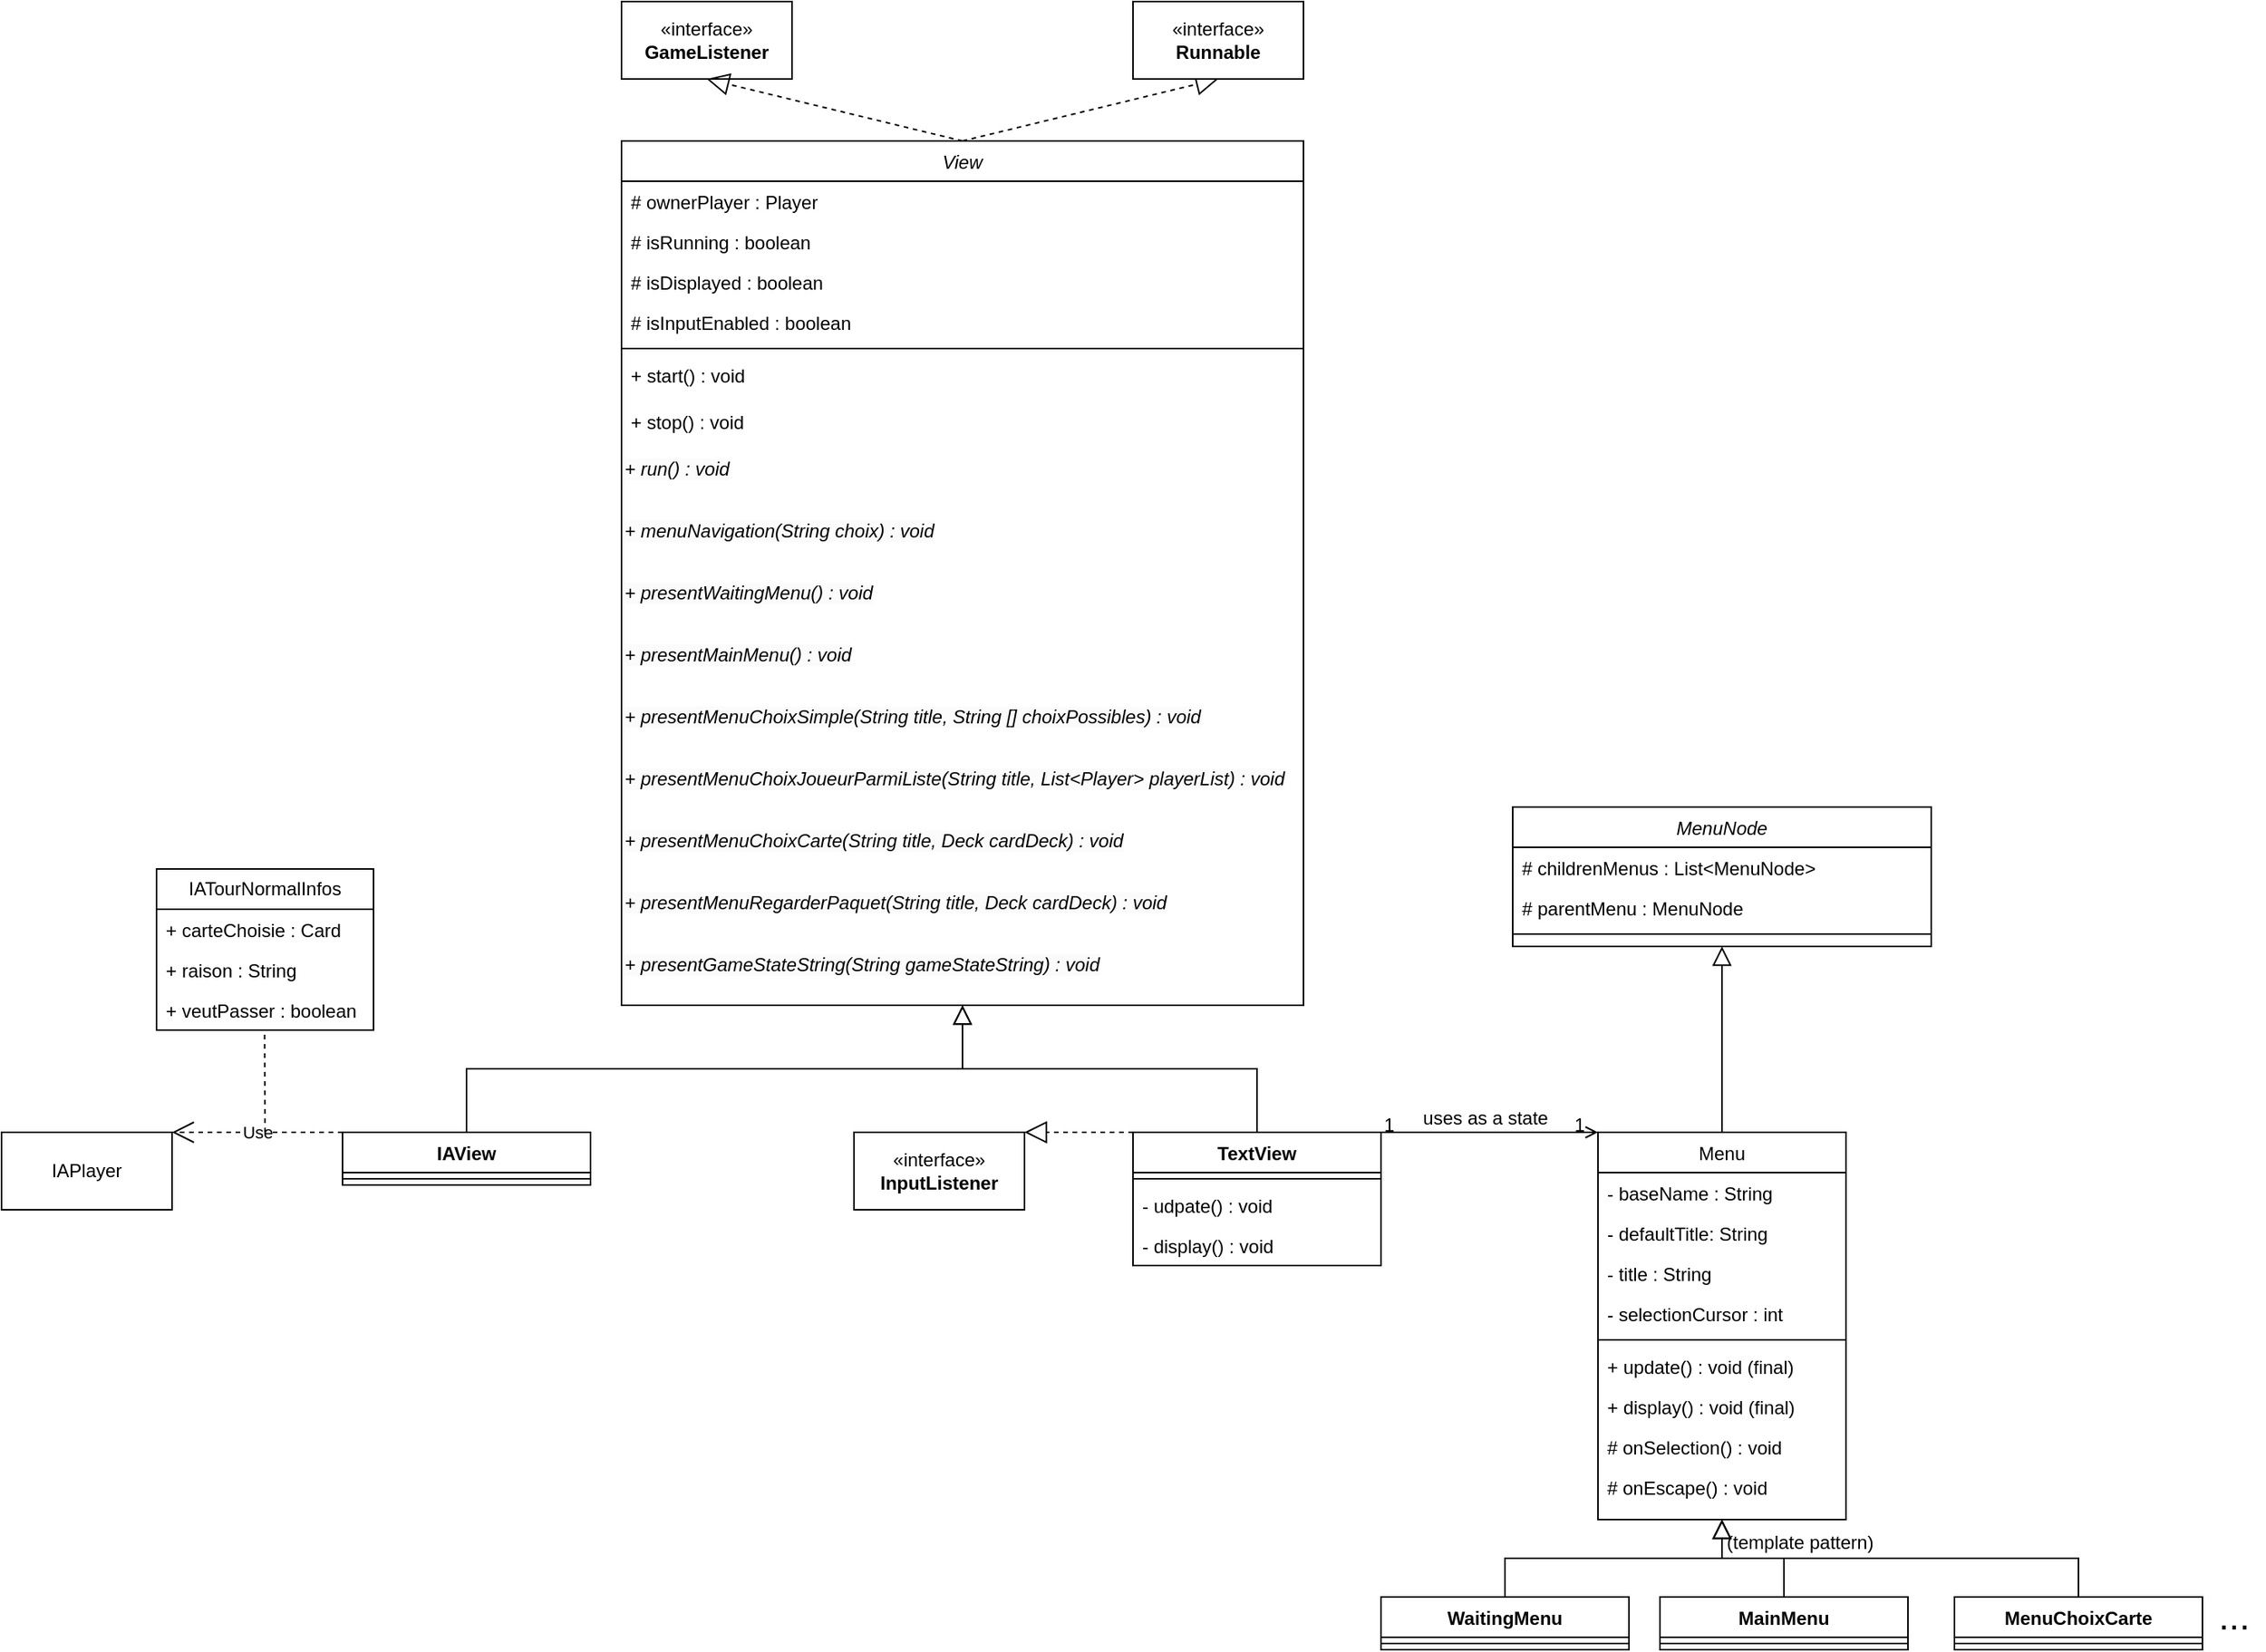 <mxfile version="22.1.21" type="github">
  <diagram id="C5RBs43oDa-KdzZeNtuy" name="Page-1">
    <mxGraphModel dx="2140" dy="663" grid="1" gridSize="10" guides="1" tooltips="1" connect="1" arrows="1" fold="1" page="1" pageScale="1" pageWidth="827" pageHeight="1169" math="0" shadow="0">
      <root>
        <mxCell id="WIyWlLk6GJQsqaUBKTNV-0" />
        <mxCell id="WIyWlLk6GJQsqaUBKTNV-1" parent="WIyWlLk6GJQsqaUBKTNV-0" />
        <mxCell id="An23495SZsUz7m05WJFP-15" value="View" style="swimlane;fontStyle=2;align=center;verticalAlign=top;childLayout=stackLayout;horizontal=1;startSize=26;horizontalStack=0;resizeParent=1;resizeLast=0;collapsible=1;marginBottom=0;rounded=0;shadow=0;strokeWidth=1;" vertex="1" parent="WIyWlLk6GJQsqaUBKTNV-1">
          <mxGeometry x="310" y="200" width="440" height="558" as="geometry">
            <mxRectangle x="230" y="140" width="160" height="26" as="alternateBounds" />
          </mxGeometry>
        </mxCell>
        <mxCell id="An23495SZsUz7m05WJFP-16" value="# ownerPlayer : Player" style="text;align=left;verticalAlign=top;spacingLeft=4;spacingRight=4;overflow=hidden;rotatable=0;points=[[0,0.5],[1,0.5]];portConstraint=eastwest;" vertex="1" parent="An23495SZsUz7m05WJFP-15">
          <mxGeometry y="26" width="440" height="26" as="geometry" />
        </mxCell>
        <mxCell id="An23495SZsUz7m05WJFP-17" value="# isRunning : boolean&#xa;" style="text;align=left;verticalAlign=top;spacingLeft=4;spacingRight=4;overflow=hidden;rotatable=0;points=[[0,0.5],[1,0.5]];portConstraint=eastwest;rounded=0;shadow=0;html=0;" vertex="1" parent="An23495SZsUz7m05WJFP-15">
          <mxGeometry y="52" width="440" height="26" as="geometry" />
        </mxCell>
        <mxCell id="An23495SZsUz7m05WJFP-18" value="# isDisplayed : boolean" style="text;align=left;verticalAlign=top;spacingLeft=4;spacingRight=4;overflow=hidden;rotatable=0;points=[[0,0.5],[1,0.5]];portConstraint=eastwest;rounded=0;shadow=0;html=0;" vertex="1" parent="An23495SZsUz7m05WJFP-15">
          <mxGeometry y="78" width="440" height="26" as="geometry" />
        </mxCell>
        <mxCell id="An23495SZsUz7m05WJFP-26" value="# isInputEnabled : boolean" style="text;align=left;verticalAlign=top;spacingLeft=4;spacingRight=4;overflow=hidden;rotatable=0;points=[[0,0.5],[1,0.5]];portConstraint=eastwest;rounded=0;shadow=0;html=0;" vertex="1" parent="An23495SZsUz7m05WJFP-15">
          <mxGeometry y="104" width="440" height="26" as="geometry" />
        </mxCell>
        <mxCell id="An23495SZsUz7m05WJFP-19" value="" style="line;html=1;strokeWidth=1;align=left;verticalAlign=middle;spacingTop=-1;spacingLeft=3;spacingRight=3;rotatable=0;labelPosition=right;points=[];portConstraint=eastwest;" vertex="1" parent="An23495SZsUz7m05WJFP-15">
          <mxGeometry y="130" width="440" height="8" as="geometry" />
        </mxCell>
        <mxCell id="An23495SZsUz7m05WJFP-20" value="+ start() : void" style="text;align=left;verticalAlign=top;spacingLeft=4;spacingRight=4;overflow=hidden;rotatable=0;points=[[0,0.5],[1,0.5]];portConstraint=eastwest;" vertex="1" parent="An23495SZsUz7m05WJFP-15">
          <mxGeometry y="138" width="440" height="30" as="geometry" />
        </mxCell>
        <mxCell id="An23495SZsUz7m05WJFP-27" value="+ stop() : void" style="text;align=left;verticalAlign=top;spacingLeft=4;spacingRight=4;overflow=hidden;rotatable=0;points=[[0,0.5],[1,0.5]];portConstraint=eastwest;" vertex="1" parent="An23495SZsUz7m05WJFP-15">
          <mxGeometry y="168" width="440" height="30" as="geometry" />
        </mxCell>
        <mxCell id="An23495SZsUz7m05WJFP-28" value="&lt;span style=&quot;color: rgb(0, 0, 0); font-family: Helvetica; font-size: 12px; font-variant-ligatures: normal; font-variant-caps: normal; font-weight: 400; letter-spacing: normal; orphans: 2; text-align: left; text-indent: 0px; text-transform: none; widows: 2; word-spacing: 0px; -webkit-text-stroke-width: 0px; background-color: rgb(251, 251, 251); text-decoration-thickness: initial; text-decoration-style: initial; text-decoration-color: initial; float: none; display: inline !important;&quot;&gt;&lt;i&gt;+ run() : void&lt;/i&gt;&lt;/span&gt;" style="text;whiteSpace=wrap;html=1;" vertex="1" parent="An23495SZsUz7m05WJFP-15">
          <mxGeometry y="198" width="440" height="40" as="geometry" />
        </mxCell>
        <mxCell id="An23495SZsUz7m05WJFP-29" value="&lt;span style=&quot;color: rgb(0, 0, 0); font-family: Helvetica; font-size: 12px; font-variant-ligatures: normal; font-variant-caps: normal; font-weight: 400; letter-spacing: normal; orphans: 2; text-align: left; text-indent: 0px; text-transform: none; widows: 2; word-spacing: 0px; -webkit-text-stroke-width: 0px; background-color: rgb(251, 251, 251); text-decoration-thickness: initial; text-decoration-style: initial; text-decoration-color: initial; float: none; display: inline !important;&quot;&gt;&lt;i&gt;+ menuNavigation(String choix) :&amp;nbsp;void&lt;/i&gt;&lt;/span&gt;" style="text;whiteSpace=wrap;html=1;" vertex="1" parent="An23495SZsUz7m05WJFP-15">
          <mxGeometry y="238" width="440" height="40" as="geometry" />
        </mxCell>
        <mxCell id="An23495SZsUz7m05WJFP-30" value="&lt;span style=&quot;color: rgb(0, 0, 0); font-family: Helvetica; font-size: 12px; font-variant-ligatures: normal; font-variant-caps: normal; font-weight: 400; letter-spacing: normal; orphans: 2; text-align: left; text-indent: 0px; text-transform: none; widows: 2; word-spacing: 0px; -webkit-text-stroke-width: 0px; background-color: rgb(251, 251, 251); text-decoration-thickness: initial; text-decoration-style: initial; text-decoration-color: initial; float: none; display: inline !important;&quot;&gt;&lt;i&gt;+ presentWaitingMenu() :&amp;nbsp;void&lt;/i&gt;&lt;/span&gt;" style="text;whiteSpace=wrap;html=1;" vertex="1" parent="An23495SZsUz7m05WJFP-15">
          <mxGeometry y="278" width="440" height="40" as="geometry" />
        </mxCell>
        <mxCell id="An23495SZsUz7m05WJFP-31" value="&lt;span style=&quot;color: rgb(0, 0, 0); font-family: Helvetica; font-size: 12px; font-variant-ligatures: normal; font-variant-caps: normal; font-weight: 400; letter-spacing: normal; orphans: 2; text-align: left; text-indent: 0px; text-transform: none; widows: 2; word-spacing: 0px; -webkit-text-stroke-width: 0px; background-color: rgb(251, 251, 251); text-decoration-thickness: initial; text-decoration-style: initial; text-decoration-color: initial; float: none; display: inline !important;&quot;&gt;&lt;i&gt;+ presentMainMenu() :&amp;nbsp;void&lt;/i&gt;&lt;/span&gt;" style="text;whiteSpace=wrap;html=1;" vertex="1" parent="An23495SZsUz7m05WJFP-15">
          <mxGeometry y="318" width="440" height="40" as="geometry" />
        </mxCell>
        <mxCell id="An23495SZsUz7m05WJFP-32" value="&lt;span style=&quot;color: rgb(0, 0, 0); font-family: Helvetica; font-size: 12px; font-variant-ligatures: normal; font-variant-caps: normal; font-weight: 400; letter-spacing: normal; orphans: 2; text-align: left; text-indent: 0px; text-transform: none; widows: 2; word-spacing: 0px; -webkit-text-stroke-width: 0px; background-color: rgb(251, 251, 251); text-decoration-thickness: initial; text-decoration-style: initial; text-decoration-color: initial; float: none; display: inline !important;&quot;&gt;&lt;i&gt;+ presentMenuChoixSimple(String title, String [] choixPossibles) :&amp;nbsp;void&lt;/i&gt;&lt;/span&gt;" style="text;whiteSpace=wrap;html=1;" vertex="1" parent="An23495SZsUz7m05WJFP-15">
          <mxGeometry y="358" width="440" height="40" as="geometry" />
        </mxCell>
        <mxCell id="An23495SZsUz7m05WJFP-33" value="&lt;span style=&quot;color: rgb(0, 0, 0); font-family: Helvetica; font-size: 12px; font-variant-ligatures: normal; font-variant-caps: normal; font-weight: 400; letter-spacing: normal; orphans: 2; text-align: left; text-indent: 0px; text-transform: none; widows: 2; word-spacing: 0px; -webkit-text-stroke-width: 0px; background-color: rgb(251, 251, 251); text-decoration-thickness: initial; text-decoration-style: initial; text-decoration-color: initial; float: none; display: inline !important;&quot;&gt;&lt;i&gt;+ presentMenuChoixJoueurParmiListe(String title, List&amp;lt;Player&amp;gt; playerList) :&amp;nbsp;void&lt;/i&gt;&lt;/span&gt;" style="text;whiteSpace=wrap;html=1;" vertex="1" parent="An23495SZsUz7m05WJFP-15">
          <mxGeometry y="398" width="440" height="40" as="geometry" />
        </mxCell>
        <mxCell id="An23495SZsUz7m05WJFP-34" value="&lt;span style=&quot;color: rgb(0, 0, 0); font-family: Helvetica; font-size: 12px; font-variant-ligatures: normal; font-variant-caps: normal; font-weight: 400; letter-spacing: normal; orphans: 2; text-align: left; text-indent: 0px; text-transform: none; widows: 2; word-spacing: 0px; -webkit-text-stroke-width: 0px; background-color: rgb(251, 251, 251); text-decoration-thickness: initial; text-decoration-style: initial; text-decoration-color: initial; float: none; display: inline !important;&quot;&gt;&lt;i&gt;+ presentMenuChoixCarte(String title, Deck cardDeck) :&amp;nbsp;void&lt;/i&gt;&lt;/span&gt;" style="text;whiteSpace=wrap;html=1;" vertex="1" parent="An23495SZsUz7m05WJFP-15">
          <mxGeometry y="438" width="440" height="40" as="geometry" />
        </mxCell>
        <mxCell id="An23495SZsUz7m05WJFP-35" value="&lt;span style=&quot;color: rgb(0, 0, 0); font-family: Helvetica; font-size: 12px; font-variant-ligatures: normal; font-variant-caps: normal; font-weight: 400; letter-spacing: normal; orphans: 2; text-align: left; text-indent: 0px; text-transform: none; widows: 2; word-spacing: 0px; -webkit-text-stroke-width: 0px; background-color: rgb(251, 251, 251); text-decoration-thickness: initial; text-decoration-style: initial; text-decoration-color: initial; float: none; display: inline !important;&quot;&gt;&lt;i&gt;+ presentMenuRegarderPaquet(String title, Deck cardDeck) :&amp;nbsp;void&lt;/i&gt;&lt;/span&gt;" style="text;whiteSpace=wrap;html=1;" vertex="1" parent="An23495SZsUz7m05WJFP-15">
          <mxGeometry y="478" width="440" height="40" as="geometry" />
        </mxCell>
        <mxCell id="An23495SZsUz7m05WJFP-36" value="&lt;span style=&quot;color: rgb(0, 0, 0); font-family: Helvetica; font-size: 12px; font-variant-ligatures: normal; font-variant-caps: normal; font-weight: 400; letter-spacing: normal; orphans: 2; text-align: left; text-indent: 0px; text-transform: none; widows: 2; word-spacing: 0px; -webkit-text-stroke-width: 0px; background-color: rgb(251, 251, 251); text-decoration-thickness: initial; text-decoration-style: initial; text-decoration-color: initial; float: none; display: inline !important;&quot;&gt;&lt;i&gt;+ presentGameStateString(String gameStateString) :&amp;nbsp;void&lt;/i&gt;&lt;/span&gt;" style="text;whiteSpace=wrap;html=1;" vertex="1" parent="An23495SZsUz7m05WJFP-15">
          <mxGeometry y="518" width="440" height="40" as="geometry" />
        </mxCell>
        <mxCell id="An23495SZsUz7m05WJFP-38" value="" style="endArrow=block;dashed=1;endFill=0;endSize=12;html=1;rounded=0;exitX=0.5;exitY=0;exitDx=0;exitDy=0;entryX=0.5;entryY=1;entryDx=0;entryDy=0;" edge="1" parent="WIyWlLk6GJQsqaUBKTNV-1" source="An23495SZsUz7m05WJFP-15" target="An23495SZsUz7m05WJFP-40">
          <mxGeometry width="160" relative="1" as="geometry">
            <mxPoint x="610" y="350" as="sourcePoint" />
            <mxPoint x="770" y="350" as="targetPoint" />
          </mxGeometry>
        </mxCell>
        <mxCell id="An23495SZsUz7m05WJFP-39" value="«interface»&lt;br&gt;&lt;b&gt;GameListener&lt;/b&gt;" style="html=1;whiteSpace=wrap;" vertex="1" parent="WIyWlLk6GJQsqaUBKTNV-1">
          <mxGeometry x="310" y="110" width="110" height="50" as="geometry" />
        </mxCell>
        <mxCell id="An23495SZsUz7m05WJFP-40" value="«interface»&lt;br&gt;&lt;b&gt;Runnable&lt;/b&gt;" style="html=1;whiteSpace=wrap;" vertex="1" parent="WIyWlLk6GJQsqaUBKTNV-1">
          <mxGeometry x="640" y="110" width="110" height="50" as="geometry" />
        </mxCell>
        <mxCell id="An23495SZsUz7m05WJFP-41" value="" style="endArrow=block;dashed=1;endFill=0;endSize=12;html=1;rounded=0;exitX=0.5;exitY=0;exitDx=0;exitDy=0;entryX=0.5;entryY=1;entryDx=0;entryDy=0;" edge="1" parent="WIyWlLk6GJQsqaUBKTNV-1" source="An23495SZsUz7m05WJFP-15" target="An23495SZsUz7m05WJFP-39">
          <mxGeometry width="160" relative="1" as="geometry">
            <mxPoint x="475" y="210" as="sourcePoint" />
            <mxPoint x="575" y="170" as="targetPoint" />
          </mxGeometry>
        </mxCell>
        <mxCell id="An23495SZsUz7m05WJFP-42" value="IAView" style="swimlane;fontStyle=1;align=center;verticalAlign=top;childLayout=stackLayout;horizontal=1;startSize=26;horizontalStack=0;resizeParent=1;resizeParentMax=0;resizeLast=0;collapsible=1;marginBottom=0;whiteSpace=wrap;html=1;" vertex="1" parent="WIyWlLk6GJQsqaUBKTNV-1">
          <mxGeometry x="130" y="840" width="160" height="34" as="geometry" />
        </mxCell>
        <mxCell id="An23495SZsUz7m05WJFP-44" value="" style="line;strokeWidth=1;fillColor=none;align=left;verticalAlign=middle;spacingTop=-1;spacingLeft=3;spacingRight=3;rotatable=0;labelPosition=right;points=[];portConstraint=eastwest;strokeColor=inherit;" vertex="1" parent="An23495SZsUz7m05WJFP-42">
          <mxGeometry y="26" width="160" height="8" as="geometry" />
        </mxCell>
        <mxCell id="An23495SZsUz7m05WJFP-46" value="" style="endArrow=block;endSize=10;endFill=0;shadow=0;strokeWidth=1;rounded=0;edgeStyle=elbowEdgeStyle;elbow=vertical;exitX=0.5;exitY=0;exitDx=0;exitDy=0;entryX=0.5;entryY=1;entryDx=0;entryDy=0;" edge="1" parent="WIyWlLk6GJQsqaUBKTNV-1" source="An23495SZsUz7m05WJFP-42" target="An23495SZsUz7m05WJFP-36">
          <mxGeometry width="160" relative="1" as="geometry">
            <mxPoint x="230" y="810" as="sourcePoint" />
            <mxPoint x="130" y="738" as="targetPoint" />
          </mxGeometry>
        </mxCell>
        <mxCell id="An23495SZsUz7m05WJFP-48" value="Use" style="endArrow=open;endSize=12;dashed=1;html=1;rounded=0;exitX=0;exitY=0;exitDx=0;exitDy=0;entryX=1;entryY=0;entryDx=0;entryDy=0;" edge="1" parent="WIyWlLk6GJQsqaUBKTNV-1" source="An23495SZsUz7m05WJFP-42" target="An23495SZsUz7m05WJFP-49">
          <mxGeometry width="160" relative="1" as="geometry">
            <mxPoint x="104.08" y="972.274" as="sourcePoint" />
            <mxPoint x="10.0" y="970" as="targetPoint" />
          </mxGeometry>
        </mxCell>
        <mxCell id="An23495SZsUz7m05WJFP-49" value="IAPlayer" style="html=1;whiteSpace=wrap;" vertex="1" parent="WIyWlLk6GJQsqaUBKTNV-1">
          <mxGeometry x="-90" y="840" width="110" height="50" as="geometry" />
        </mxCell>
        <mxCell id="An23495SZsUz7m05WJFP-50" value="IATourNormalInfos" style="swimlane;fontStyle=0;childLayout=stackLayout;horizontal=1;startSize=26;fillColor=none;horizontalStack=0;resizeParent=1;resizeParentMax=0;resizeLast=0;collapsible=1;marginBottom=0;whiteSpace=wrap;html=1;" vertex="1" parent="WIyWlLk6GJQsqaUBKTNV-1">
          <mxGeometry x="10" y="670" width="140" height="104" as="geometry" />
        </mxCell>
        <mxCell id="An23495SZsUz7m05WJFP-51" value="+ carteChoisie : Card" style="text;strokeColor=none;fillColor=none;align=left;verticalAlign=top;spacingLeft=4;spacingRight=4;overflow=hidden;rotatable=0;points=[[0,0.5],[1,0.5]];portConstraint=eastwest;whiteSpace=wrap;html=1;" vertex="1" parent="An23495SZsUz7m05WJFP-50">
          <mxGeometry y="26" width="140" height="26" as="geometry" />
        </mxCell>
        <mxCell id="An23495SZsUz7m05WJFP-52" value="+ raison : String" style="text;strokeColor=none;fillColor=none;align=left;verticalAlign=top;spacingLeft=4;spacingRight=4;overflow=hidden;rotatable=0;points=[[0,0.5],[1,0.5]];portConstraint=eastwest;whiteSpace=wrap;html=1;" vertex="1" parent="An23495SZsUz7m05WJFP-50">
          <mxGeometry y="52" width="140" height="26" as="geometry" />
        </mxCell>
        <mxCell id="An23495SZsUz7m05WJFP-53" value="+ veutPasser : boolean" style="text;strokeColor=none;fillColor=none;align=left;verticalAlign=top;spacingLeft=4;spacingRight=4;overflow=hidden;rotatable=0;points=[[0,0.5],[1,0.5]];portConstraint=eastwest;whiteSpace=wrap;html=1;" vertex="1" parent="An23495SZsUz7m05WJFP-50">
          <mxGeometry y="78" width="140" height="26" as="geometry" />
        </mxCell>
        <mxCell id="An23495SZsUz7m05WJFP-54" value="" style="endArrow=none;dashed=1;html=1;rounded=0;entryX=0.498;entryY=1.071;entryDx=0;entryDy=0;entryPerimeter=0;" edge="1" parent="WIyWlLk6GJQsqaUBKTNV-1" target="An23495SZsUz7m05WJFP-53">
          <mxGeometry width="50" height="50" relative="1" as="geometry">
            <mxPoint x="80" y="840" as="sourcePoint" />
            <mxPoint x="330" y="860" as="targetPoint" />
          </mxGeometry>
        </mxCell>
        <mxCell id="An23495SZsUz7m05WJFP-55" value="TextView" style="swimlane;fontStyle=1;align=center;verticalAlign=top;childLayout=stackLayout;horizontal=1;startSize=26;horizontalStack=0;resizeParent=1;resizeParentMax=0;resizeLast=0;collapsible=1;marginBottom=0;whiteSpace=wrap;html=1;" vertex="1" parent="WIyWlLk6GJQsqaUBKTNV-1">
          <mxGeometry x="640" y="840" width="160" height="86" as="geometry" />
        </mxCell>
        <mxCell id="An23495SZsUz7m05WJFP-57" value="" style="line;strokeWidth=1;fillColor=none;align=left;verticalAlign=middle;spacingTop=-1;spacingLeft=3;spacingRight=3;rotatable=0;labelPosition=right;points=[];portConstraint=eastwest;strokeColor=inherit;" vertex="1" parent="An23495SZsUz7m05WJFP-55">
          <mxGeometry y="26" width="160" height="8" as="geometry" />
        </mxCell>
        <mxCell id="An23495SZsUz7m05WJFP-63" value="- udpate() : void" style="text;strokeColor=none;fillColor=none;align=left;verticalAlign=top;spacingLeft=4;spacingRight=4;overflow=hidden;rotatable=0;points=[[0,0.5],[1,0.5]];portConstraint=eastwest;whiteSpace=wrap;html=1;" vertex="1" parent="An23495SZsUz7m05WJFP-55">
          <mxGeometry y="34" width="160" height="26" as="geometry" />
        </mxCell>
        <mxCell id="An23495SZsUz7m05WJFP-64" value="- display() : void" style="text;strokeColor=none;fillColor=none;align=left;verticalAlign=top;spacingLeft=4;spacingRight=4;overflow=hidden;rotatable=0;points=[[0,0.5],[1,0.5]];portConstraint=eastwest;whiteSpace=wrap;html=1;" vertex="1" parent="An23495SZsUz7m05WJFP-55">
          <mxGeometry y="60" width="160" height="26" as="geometry" />
        </mxCell>
        <mxCell id="An23495SZsUz7m05WJFP-59" value="" style="endArrow=block;endSize=10;endFill=0;shadow=0;strokeWidth=1;rounded=0;edgeStyle=elbowEdgeStyle;elbow=vertical;exitX=0.5;exitY=0;exitDx=0;exitDy=0;entryX=0.5;entryY=1;entryDx=0;entryDy=0;" edge="1" parent="WIyWlLk6GJQsqaUBKTNV-1" source="An23495SZsUz7m05WJFP-55" target="An23495SZsUz7m05WJFP-36">
          <mxGeometry width="160" relative="1" as="geometry">
            <mxPoint x="220" y="850" as="sourcePoint" />
            <mxPoint x="540" y="768" as="targetPoint" />
          </mxGeometry>
        </mxCell>
        <mxCell id="An23495SZsUz7m05WJFP-60" value="«interface»&lt;br&gt;&lt;b&gt;InputListener&lt;/b&gt;" style="html=1;whiteSpace=wrap;" vertex="1" parent="WIyWlLk6GJQsqaUBKTNV-1">
          <mxGeometry x="460" y="840" width="110" height="50" as="geometry" />
        </mxCell>
        <mxCell id="An23495SZsUz7m05WJFP-61" value="" style="endArrow=block;dashed=1;endFill=0;endSize=12;html=1;rounded=0;exitX=0;exitY=0;exitDx=0;exitDy=0;entryX=1;entryY=0;entryDx=0;entryDy=0;" edge="1" parent="WIyWlLk6GJQsqaUBKTNV-1" source="An23495SZsUz7m05WJFP-55" target="An23495SZsUz7m05WJFP-60">
          <mxGeometry width="160" relative="1" as="geometry">
            <mxPoint x="790" y="910" as="sourcePoint" />
            <mxPoint x="950" y="910" as="targetPoint" />
          </mxGeometry>
        </mxCell>
        <mxCell id="An23495SZsUz7m05WJFP-65" value="Menu" style="swimlane;fontStyle=0;align=center;verticalAlign=top;childLayout=stackLayout;horizontal=1;startSize=26;horizontalStack=0;resizeParent=1;resizeLast=0;collapsible=1;marginBottom=0;rounded=0;shadow=0;strokeWidth=1;" vertex="1" parent="WIyWlLk6GJQsqaUBKTNV-1">
          <mxGeometry x="940" y="840" width="160" height="250" as="geometry">
            <mxRectangle x="130" y="380" width="160" height="26" as="alternateBounds" />
          </mxGeometry>
        </mxCell>
        <mxCell id="An23495SZsUz7m05WJFP-66" value="- baseName : String" style="text;align=left;verticalAlign=top;spacingLeft=4;spacingRight=4;overflow=hidden;rotatable=0;points=[[0,0.5],[1,0.5]];portConstraint=eastwest;" vertex="1" parent="An23495SZsUz7m05WJFP-65">
          <mxGeometry y="26" width="160" height="26" as="geometry" />
        </mxCell>
        <mxCell id="An23495SZsUz7m05WJFP-86" value="- defaultTitle: String" style="text;align=left;verticalAlign=top;spacingLeft=4;spacingRight=4;overflow=hidden;rotatable=0;points=[[0,0.5],[1,0.5]];portConstraint=eastwest;" vertex="1" parent="An23495SZsUz7m05WJFP-65">
          <mxGeometry y="52" width="160" height="26" as="geometry" />
        </mxCell>
        <mxCell id="An23495SZsUz7m05WJFP-87" value="- title : String" style="text;align=left;verticalAlign=top;spacingLeft=4;spacingRight=4;overflow=hidden;rotatable=0;points=[[0,0.5],[1,0.5]];portConstraint=eastwest;" vertex="1" parent="An23495SZsUz7m05WJFP-65">
          <mxGeometry y="78" width="160" height="26" as="geometry" />
        </mxCell>
        <mxCell id="An23495SZsUz7m05WJFP-88" value="- selectionCursor : int" style="text;align=left;verticalAlign=top;spacingLeft=4;spacingRight=4;overflow=hidden;rotatable=0;points=[[0,0.5],[1,0.5]];portConstraint=eastwest;" vertex="1" parent="An23495SZsUz7m05WJFP-65">
          <mxGeometry y="104" width="160" height="26" as="geometry" />
        </mxCell>
        <mxCell id="An23495SZsUz7m05WJFP-68" value="" style="line;html=1;strokeWidth=1;align=left;verticalAlign=middle;spacingTop=-1;spacingLeft=3;spacingRight=3;rotatable=0;labelPosition=right;points=[];portConstraint=eastwest;" vertex="1" parent="An23495SZsUz7m05WJFP-65">
          <mxGeometry y="130" width="160" height="8" as="geometry" />
        </mxCell>
        <mxCell id="An23495SZsUz7m05WJFP-69" value="+ update() : void (final)" style="text;align=left;verticalAlign=top;spacingLeft=4;spacingRight=4;overflow=hidden;rotatable=0;points=[[0,0.5],[1,0.5]];portConstraint=eastwest;fontStyle=0" vertex="1" parent="An23495SZsUz7m05WJFP-65">
          <mxGeometry y="138" width="160" height="26" as="geometry" />
        </mxCell>
        <mxCell id="An23495SZsUz7m05WJFP-89" value="+ display() : void (final)" style="text;align=left;verticalAlign=top;spacingLeft=4;spacingRight=4;overflow=hidden;rotatable=0;points=[[0,0.5],[1,0.5]];portConstraint=eastwest;fontStyle=0" vertex="1" parent="An23495SZsUz7m05WJFP-65">
          <mxGeometry y="164" width="160" height="26" as="geometry" />
        </mxCell>
        <mxCell id="An23495SZsUz7m05WJFP-90" value="# onSelection() : void " style="text;align=left;verticalAlign=top;spacingLeft=4;spacingRight=4;overflow=hidden;rotatable=0;points=[[0,0.5],[1,0.5]];portConstraint=eastwest;fontStyle=0" vertex="1" parent="An23495SZsUz7m05WJFP-65">
          <mxGeometry y="190" width="160" height="26" as="geometry" />
        </mxCell>
        <mxCell id="An23495SZsUz7m05WJFP-91" value="# onEscape() : void " style="text;align=left;verticalAlign=top;spacingLeft=4;spacingRight=4;overflow=hidden;rotatable=0;points=[[0,0.5],[1,0.5]];portConstraint=eastwest;fontStyle=0" vertex="1" parent="An23495SZsUz7m05WJFP-65">
          <mxGeometry y="216" width="160" height="24" as="geometry" />
        </mxCell>
        <mxCell id="An23495SZsUz7m05WJFP-75" value="" style="endArrow=open;shadow=0;strokeWidth=1;rounded=0;endFill=1;edgeStyle=elbowEdgeStyle;elbow=vertical;exitX=1;exitY=0;exitDx=0;exitDy=0;entryX=0;entryY=0;entryDx=0;entryDy=0;" edge="1" parent="WIyWlLk6GJQsqaUBKTNV-1" source="An23495SZsUz7m05WJFP-55" target="An23495SZsUz7m05WJFP-65">
          <mxGeometry x="0.5" y="41" relative="1" as="geometry">
            <mxPoint x="810" y="790.01" as="sourcePoint" />
            <mxPoint x="938" y="790.01" as="targetPoint" />
            <mxPoint x="-40" y="32" as="offset" />
          </mxGeometry>
        </mxCell>
        <mxCell id="An23495SZsUz7m05WJFP-76" value="1" style="resizable=0;align=left;verticalAlign=bottom;labelBackgroundColor=none;fontSize=12;" connectable="0" vertex="1" parent="An23495SZsUz7m05WJFP-75">
          <mxGeometry x="-1" relative="1" as="geometry">
            <mxPoint y="4" as="offset" />
          </mxGeometry>
        </mxCell>
        <mxCell id="An23495SZsUz7m05WJFP-77" value="1" style="resizable=0;align=right;verticalAlign=bottom;labelBackgroundColor=none;fontSize=12;" connectable="0" vertex="1" parent="An23495SZsUz7m05WJFP-75">
          <mxGeometry x="1" relative="1" as="geometry">
            <mxPoint x="-7" y="4" as="offset" />
          </mxGeometry>
        </mxCell>
        <mxCell id="An23495SZsUz7m05WJFP-78" value="uses as a state" style="text;html=1;resizable=0;points=[];;align=center;verticalAlign=middle;labelBackgroundColor=none;rounded=0;shadow=0;strokeWidth=1;fontSize=12;" vertex="1" connectable="0" parent="An23495SZsUz7m05WJFP-75">
          <mxGeometry x="0.5" y="49" relative="1" as="geometry">
            <mxPoint x="-38" y="40" as="offset" />
          </mxGeometry>
        </mxCell>
        <mxCell id="An23495SZsUz7m05WJFP-79" value="MenuNode" style="swimlane;fontStyle=2;align=center;verticalAlign=top;childLayout=stackLayout;horizontal=1;startSize=26;horizontalStack=0;resizeParent=1;resizeLast=0;collapsible=1;marginBottom=0;rounded=0;shadow=0;strokeWidth=1;" vertex="1" parent="WIyWlLk6GJQsqaUBKTNV-1">
          <mxGeometry x="885" y="630" width="270" height="90" as="geometry">
            <mxRectangle x="230" y="140" width="160" height="26" as="alternateBounds" />
          </mxGeometry>
        </mxCell>
        <mxCell id="An23495SZsUz7m05WJFP-80" value="# childrenMenus : List&lt;MenuNode&gt;" style="text;align=left;verticalAlign=top;spacingLeft=4;spacingRight=4;overflow=hidden;rotatable=0;points=[[0,0.5],[1,0.5]];portConstraint=eastwest;" vertex="1" parent="An23495SZsUz7m05WJFP-79">
          <mxGeometry y="26" width="270" height="26" as="geometry" />
        </mxCell>
        <mxCell id="An23495SZsUz7m05WJFP-81" value="# parentMenu : MenuNode" style="text;align=left;verticalAlign=top;spacingLeft=4;spacingRight=4;overflow=hidden;rotatable=0;points=[[0,0.5],[1,0.5]];portConstraint=eastwest;rounded=0;shadow=0;html=0;" vertex="1" parent="An23495SZsUz7m05WJFP-79">
          <mxGeometry y="52" width="270" height="26" as="geometry" />
        </mxCell>
        <mxCell id="An23495SZsUz7m05WJFP-83" value="" style="line;html=1;strokeWidth=1;align=left;verticalAlign=middle;spacingTop=-1;spacingLeft=3;spacingRight=3;rotatable=0;labelPosition=right;points=[];portConstraint=eastwest;" vertex="1" parent="An23495SZsUz7m05WJFP-79">
          <mxGeometry y="78" width="270" height="8" as="geometry" />
        </mxCell>
        <mxCell id="An23495SZsUz7m05WJFP-85" value="" style="endArrow=block;endSize=10;endFill=0;shadow=0;strokeWidth=1;rounded=0;edgeStyle=elbowEdgeStyle;elbow=vertical;exitX=0.5;exitY=0;exitDx=0;exitDy=0;entryX=0.5;entryY=1;entryDx=0;entryDy=0;" edge="1" parent="WIyWlLk6GJQsqaUBKTNV-1" source="An23495SZsUz7m05WJFP-65" target="An23495SZsUz7m05WJFP-79">
          <mxGeometry width="160" relative="1" as="geometry">
            <mxPoint x="1210" y="812" as="sourcePoint" />
            <mxPoint x="1020" y="730" as="targetPoint" />
          </mxGeometry>
        </mxCell>
        <mxCell id="An23495SZsUz7m05WJFP-92" value="WaitingMenu" style="swimlane;fontStyle=1;align=center;verticalAlign=top;childLayout=stackLayout;horizontal=1;startSize=26;horizontalStack=0;resizeParent=1;resizeParentMax=0;resizeLast=0;collapsible=1;marginBottom=0;whiteSpace=wrap;html=1;" vertex="1" parent="WIyWlLk6GJQsqaUBKTNV-1">
          <mxGeometry x="800" y="1140" width="160" height="34" as="geometry" />
        </mxCell>
        <mxCell id="An23495SZsUz7m05WJFP-93" value="" style="line;strokeWidth=1;fillColor=none;align=left;verticalAlign=middle;spacingTop=-1;spacingLeft=3;spacingRight=3;rotatable=0;labelPosition=right;points=[];portConstraint=eastwest;strokeColor=inherit;" vertex="1" parent="An23495SZsUz7m05WJFP-92">
          <mxGeometry y="26" width="160" height="8" as="geometry" />
        </mxCell>
        <mxCell id="An23495SZsUz7m05WJFP-96" value="MainMenu" style="swimlane;fontStyle=1;align=center;verticalAlign=top;childLayout=stackLayout;horizontal=1;startSize=26;horizontalStack=0;resizeParent=1;resizeParentMax=0;resizeLast=0;collapsible=1;marginBottom=0;whiteSpace=wrap;html=1;" vertex="1" parent="WIyWlLk6GJQsqaUBKTNV-1">
          <mxGeometry x="980" y="1140" width="160" height="34" as="geometry" />
        </mxCell>
        <mxCell id="An23495SZsUz7m05WJFP-97" value="" style="line;strokeWidth=1;fillColor=none;align=left;verticalAlign=middle;spacingTop=-1;spacingLeft=3;spacingRight=3;rotatable=0;labelPosition=right;points=[];portConstraint=eastwest;strokeColor=inherit;" vertex="1" parent="An23495SZsUz7m05WJFP-96">
          <mxGeometry y="26" width="160" height="8" as="geometry" />
        </mxCell>
        <mxCell id="An23495SZsUz7m05WJFP-98" value="MenuChoixCarte" style="swimlane;fontStyle=1;align=center;verticalAlign=top;childLayout=stackLayout;horizontal=1;startSize=26;horizontalStack=0;resizeParent=1;resizeParentMax=0;resizeLast=0;collapsible=1;marginBottom=0;whiteSpace=wrap;html=1;" vertex="1" parent="WIyWlLk6GJQsqaUBKTNV-1">
          <mxGeometry x="1170" y="1140" width="160" height="34" as="geometry" />
        </mxCell>
        <mxCell id="An23495SZsUz7m05WJFP-99" value="" style="line;strokeWidth=1;fillColor=none;align=left;verticalAlign=middle;spacingTop=-1;spacingLeft=3;spacingRight=3;rotatable=0;labelPosition=right;points=[];portConstraint=eastwest;strokeColor=inherit;" vertex="1" parent="An23495SZsUz7m05WJFP-98">
          <mxGeometry y="26" width="160" height="8" as="geometry" />
        </mxCell>
        <mxCell id="An23495SZsUz7m05WJFP-100" value="" style="endArrow=block;endSize=10;endFill=0;shadow=0;strokeWidth=1;rounded=0;edgeStyle=elbowEdgeStyle;elbow=vertical;exitX=0.5;exitY=0;exitDx=0;exitDy=0;entryX=0.5;entryY=1;entryDx=0;entryDy=0;" edge="1" parent="WIyWlLk6GJQsqaUBKTNV-1" source="An23495SZsUz7m05WJFP-92" target="An23495SZsUz7m05WJFP-65">
          <mxGeometry width="160" relative="1" as="geometry">
            <mxPoint x="1290" y="1152" as="sourcePoint" />
            <mxPoint x="1000" y="1100" as="targetPoint" />
          </mxGeometry>
        </mxCell>
        <mxCell id="An23495SZsUz7m05WJFP-101" value="" style="endArrow=block;endSize=10;endFill=0;shadow=0;strokeWidth=1;rounded=0;edgeStyle=elbowEdgeStyle;elbow=vertical;exitX=0.5;exitY=0;exitDx=0;exitDy=0;entryX=0.5;entryY=1;entryDx=0;entryDy=0;" edge="1" parent="WIyWlLk6GJQsqaUBKTNV-1" source="An23495SZsUz7m05WJFP-96" target="An23495SZsUz7m05WJFP-65">
          <mxGeometry width="160" relative="1" as="geometry">
            <mxPoint x="890" y="1150" as="sourcePoint" />
            <mxPoint x="900" y="1070" as="targetPoint" />
          </mxGeometry>
        </mxCell>
        <mxCell id="An23495SZsUz7m05WJFP-102" value="" style="endArrow=block;endSize=10;endFill=0;shadow=0;strokeWidth=1;rounded=0;edgeStyle=elbowEdgeStyle;elbow=vertical;exitX=0.5;exitY=0;exitDx=0;exitDy=0;entryX=0.5;entryY=1;entryDx=0;entryDy=0;" edge="1" parent="WIyWlLk6GJQsqaUBKTNV-1" source="An23495SZsUz7m05WJFP-98" target="An23495SZsUz7m05WJFP-65">
          <mxGeometry width="160" relative="1" as="geometry">
            <mxPoint x="1070" y="1150" as="sourcePoint" />
            <mxPoint x="1050" y="1100" as="targetPoint" />
          </mxGeometry>
        </mxCell>
        <mxCell id="An23495SZsUz7m05WJFP-103" value="&lt;font style=&quot;font-size: 24px;&quot;&gt;...&lt;/font&gt;" style="text;html=1;align=center;verticalAlign=middle;resizable=0;points=[];autosize=1;strokeColor=none;fillColor=none;" vertex="1" parent="WIyWlLk6GJQsqaUBKTNV-1">
          <mxGeometry x="1330" y="1133" width="40" height="40" as="geometry" />
        </mxCell>
        <mxCell id="An23495SZsUz7m05WJFP-104" value="(template pattern)" style="text;html=1;align=center;verticalAlign=middle;resizable=0;points=[];autosize=1;strokeColor=none;fillColor=none;" vertex="1" parent="WIyWlLk6GJQsqaUBKTNV-1">
          <mxGeometry x="1010" y="1090" width="120" height="30" as="geometry" />
        </mxCell>
      </root>
    </mxGraphModel>
  </diagram>
</mxfile>

